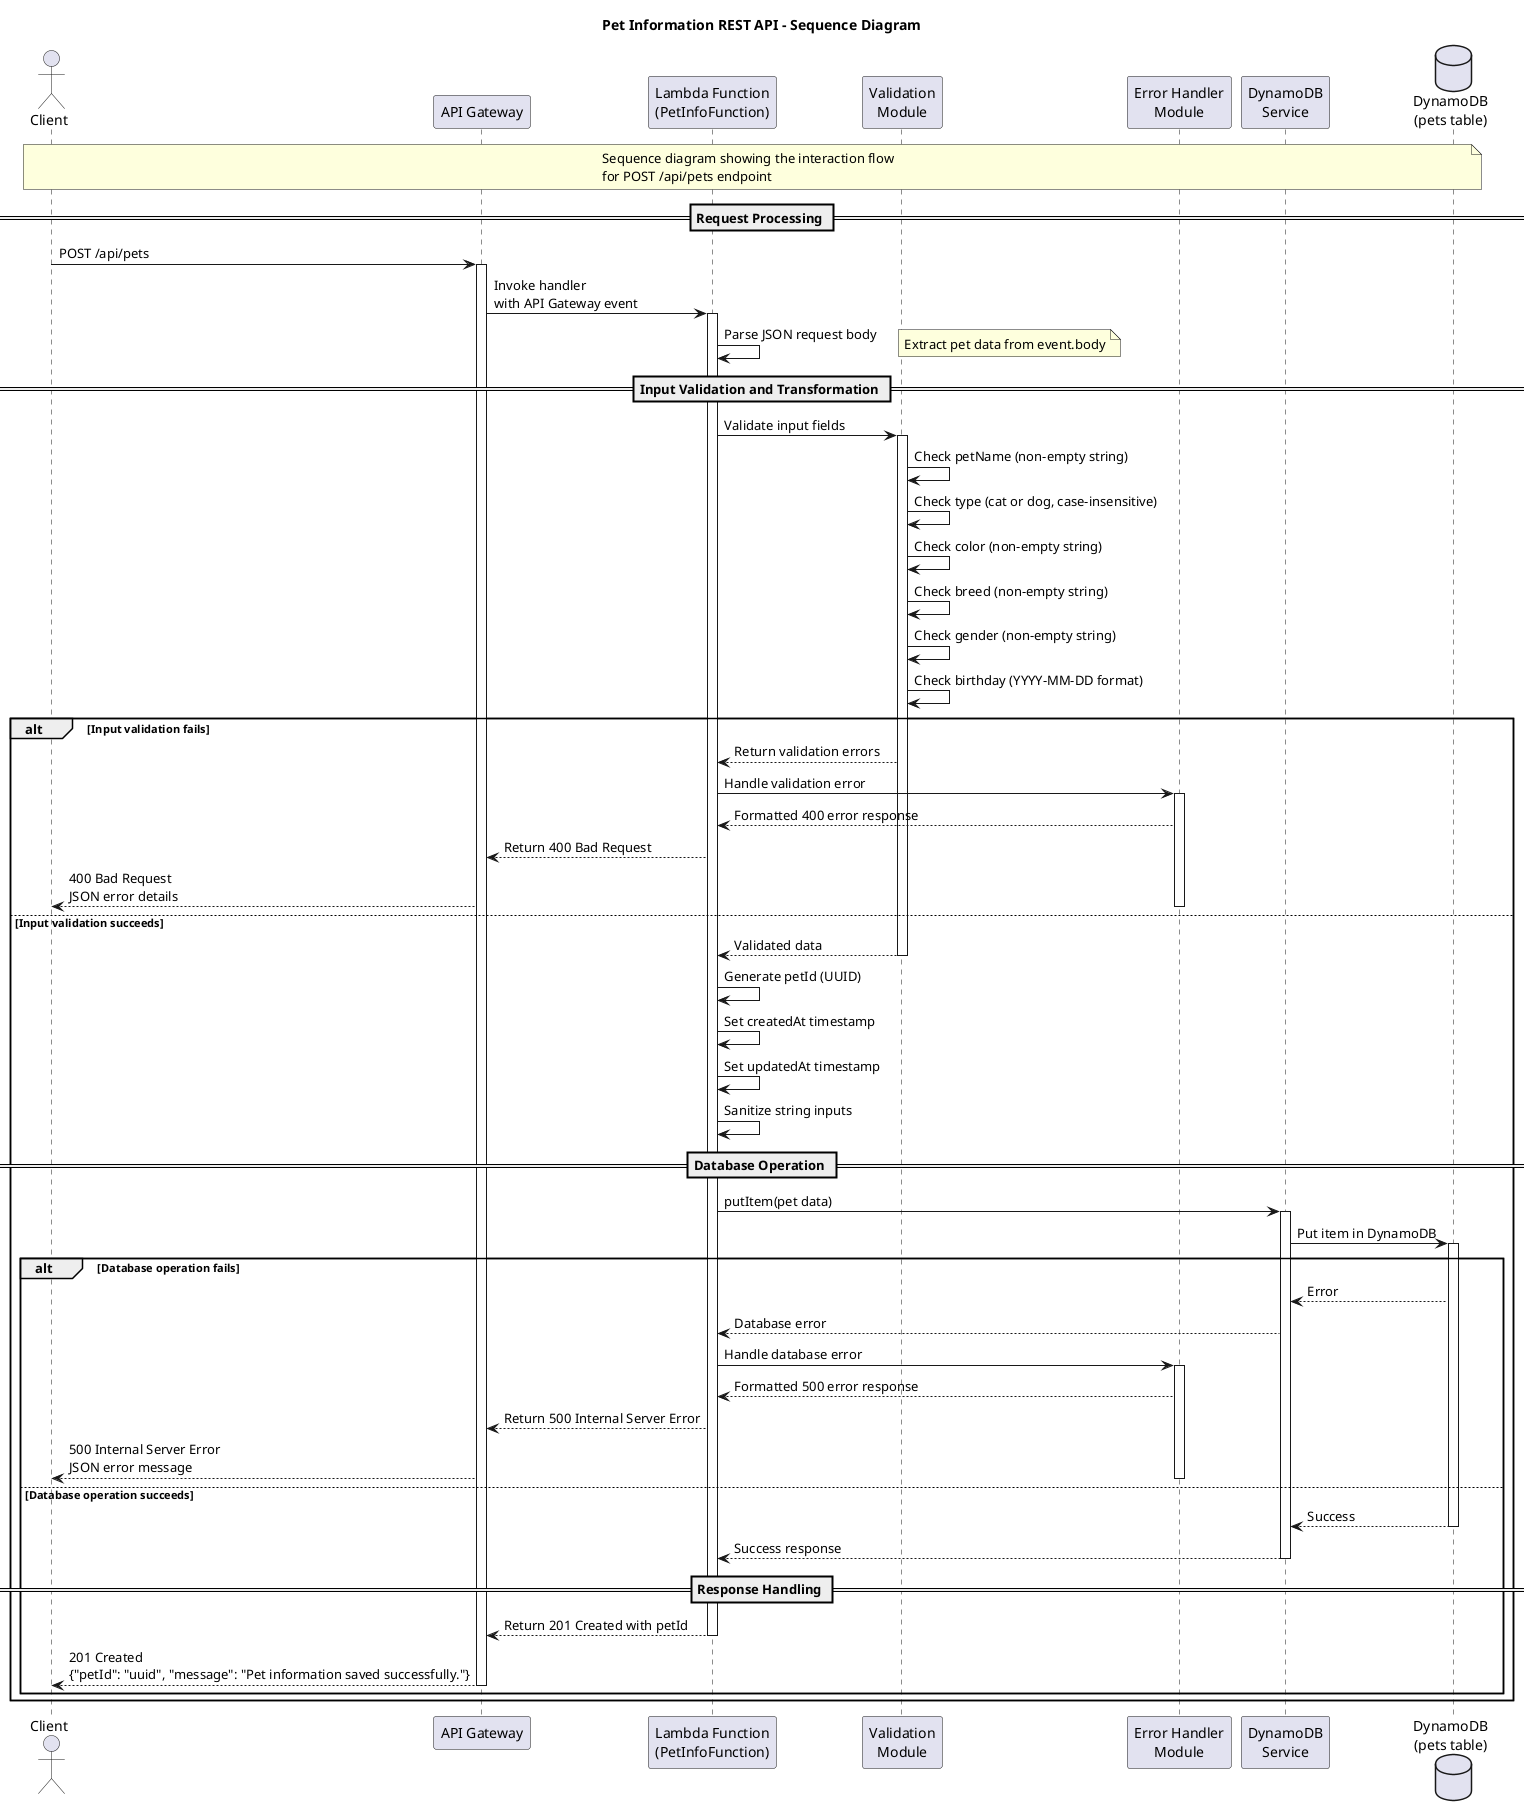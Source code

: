 @startuml Pet Information API Flow

title Pet Information REST API - Sequence Diagram

actor Client
participant "API Gateway" as API
participant "Lambda Function\n(PetInfoFunction)" as Lambda
participant "Validation\nModule" as Validator
participant "Error Handler\nModule" as ErrorHandler
participant "DynamoDB\nService" as DBService
database "DynamoDB\n(pets table)" as DB

note over Client, DB
  Sequence diagram showing the interaction flow
  for POST /api/pets endpoint
end note

== Request Processing ==

Client -> API: POST /api/pets
activate API

API -> Lambda: Invoke handler\nwith API Gateway event
activate Lambda

Lambda -> Lambda: Parse JSON request body
note right: Extract pet data from event.body

== Input Validation and Transformation ==

Lambda -> Validator: Validate input fields
activate Validator

Validator -> Validator: Check petName (non-empty string)
Validator -> Validator: Check type (cat or dog, case-insensitive)
Validator -> Validator: Check color (non-empty string)
Validator -> Validator: Check breed (non-empty string)
Validator -> Validator: Check gender (non-empty string)
Validator -> Validator: Check birthday (YYYY-MM-DD format)

alt Input validation fails
    Validator --> Lambda: Return validation errors
    Lambda -> ErrorHandler: Handle validation error
    activate ErrorHandler
    ErrorHandler --> Lambda: Formatted 400 error response
    Lambda --> API: Return 400 Bad Request
    API --> Client: 400 Bad Request\nJSON error details
    deactivate ErrorHandler
else Input validation succeeds
    Validator --> Lambda: Validated data
    deactivate Validator

    Lambda -> Lambda: Generate petId (UUID)
    Lambda -> Lambda: Set createdAt timestamp
    Lambda -> Lambda: Set updatedAt timestamp
    Lambda -> Lambda: Sanitize string inputs

    == Database Operation ==

    Lambda -> DBService: putItem(pet data)
    activate DBService

    DBService -> DB: Put item in DynamoDB
    activate DB

    alt Database operation fails
        DB --> DBService: Error
        DBService --> Lambda: Database error
        Lambda -> ErrorHandler: Handle database error
        activate ErrorHandler
        ErrorHandler --> Lambda: Formatted 500 error response
        Lambda --> API: Return 500 Internal Server Error
        API --> Client: 500 Internal Server Error\nJSON error message
        deactivate ErrorHandler
    else Database operation succeeds
        DB --> DBService: Success
        deactivate DB
        DBService --> Lambda: Success response
        deactivate DBService

        == Response Handling ==

        Lambda --> API: Return 201 Created with petId
        deactivate Lambda
        API --> Client: 201 Created\n{"petId": "uuid", "message": "Pet information saved successfully."}
        deactivate API
    end
end

@enduml
